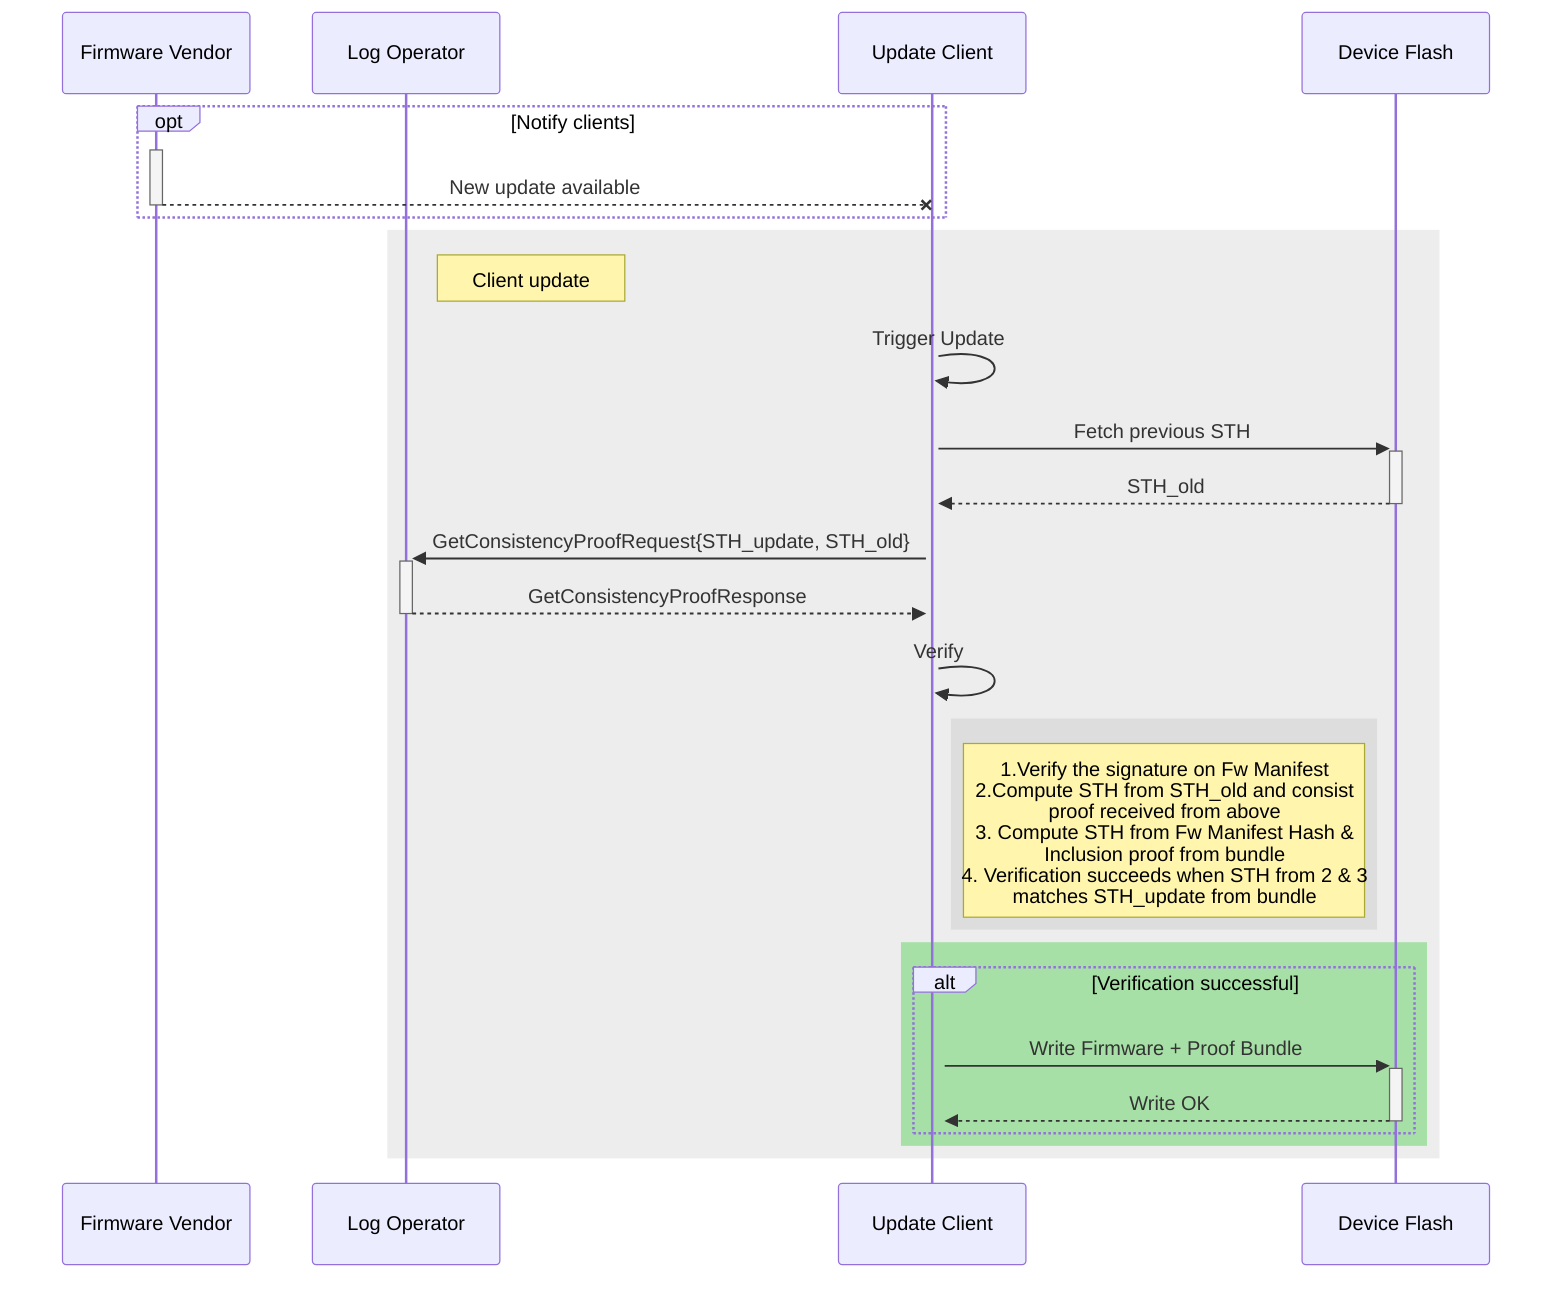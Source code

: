 sequenceDiagram
    participant vendor as Firmware Vendor
    participant log as Log Operator
    participant update as Update Client
    participant flash as Device Flash
 
    opt Notify clients
        activate vendor
        vendor --X update: New update available
        deactivate vendor
    end

    rect rgba(80,80,80,0.1)
        note right of log: Client update
        activate update
        update ->> update: Trigger Update
        update ->>+ flash: Fetch previous STH
        flash -->>- update: STH_old
        update ->>+ log: GetConsistencyProofRequest{STH_update, STH_old}
        log -->>- update: GetConsistencyProofResponse
        update ->> update: Verify
            rect rgba(80,80,80,0.1)
            note right of update: 1.Verify the signature on Fw Manifest <br> 2.Compute STH from STH_old and consist<br> proof received from above <br> 3. Compute STH from Fw Manifest Hash &<br> Inclusion proof from bundle <br> 4. Verification succeeds when STH from 2 & 3 <br>matches STH_update from bundle
            end
        activate update
        rect rgba(0,192,0,0.3)
            alt Verification successful
              update ->>+ flash: Write Firmware + Proof Bundle
              flash -->>- update: Write OK
            end
        end
    end